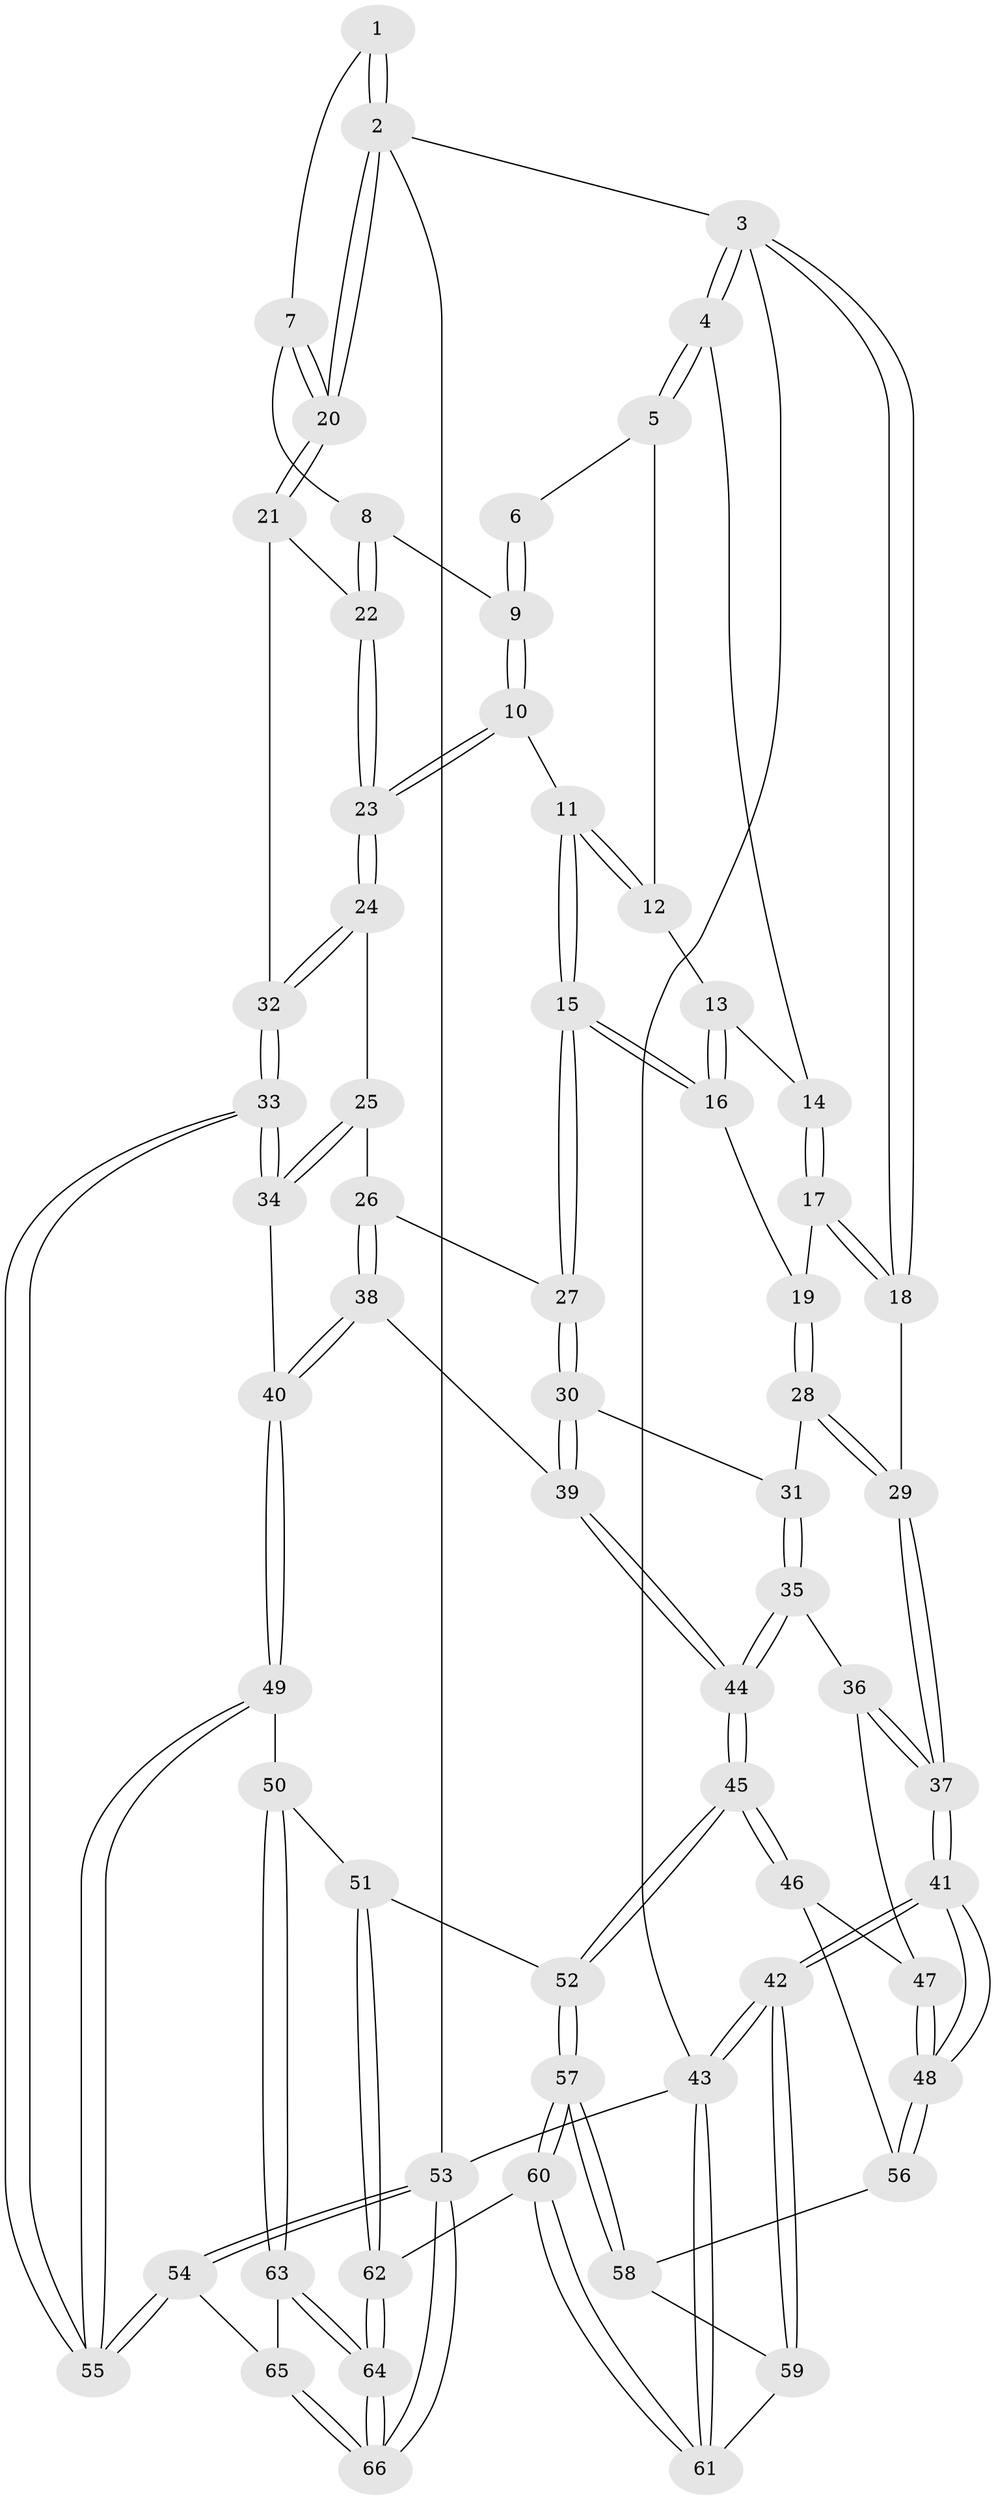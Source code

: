 // coarse degree distribution, {2: 0.0425531914893617, 4: 0.40425531914893614, 3: 0.5531914893617021}
// Generated by graph-tools (version 1.1) at 2025/38/03/04/25 23:38:30]
// undirected, 66 vertices, 162 edges
graph export_dot {
  node [color=gray90,style=filled];
  1 [pos="+0.8473939326924297+0"];
  2 [pos="+1+0"];
  3 [pos="+0+0"];
  4 [pos="+0.22400341547182595+0"];
  5 [pos="+0.48865098778179145+0"];
  6 [pos="+0.6506598271427254+0"];
  7 [pos="+0.78309290178944+0.09522724557689116"];
  8 [pos="+0.7827314144549042+0.09564395417923147"];
  9 [pos="+0.6973933477835894+0.08900921434979543"];
  10 [pos="+0.5994472677106275+0.18249379381802636"];
  11 [pos="+0.5679875580485676+0.1827569238960594"];
  12 [pos="+0.5086008330119108+0.006063358462531936"];
  13 [pos="+0.41576603410981006+0.07039414661434673"];
  14 [pos="+0.2520492415095654+0"];
  15 [pos="+0.4201971441178812+0.27126682733130925"];
  16 [pos="+0.41266795694874675+0.2661607622565728"];
  17 [pos="+0.2743966362794653+0.1504763355831919"];
  18 [pos="+0+0.20161241943756117"];
  19 [pos="+0.32670345022866976+0.22556824011864476"];
  20 [pos="+1+0"];
  21 [pos="+1+0.15011631114672186"];
  22 [pos="+0.8265927052156273+0.15071394056870094"];
  23 [pos="+0.7878575918704419+0.3719766079496288"];
  24 [pos="+0.7990872865125953+0.3953045285641965"];
  25 [pos="+0.758080713443929+0.41621358483685195"];
  26 [pos="+0.6242024060619674+0.4821077550966517"];
  27 [pos="+0.4285806850379035+0.3873232326937682"];
  28 [pos="+0.0692804792958993+0.38091587122876674"];
  29 [pos="+0+0.3068077224323784"];
  30 [pos="+0.3642870002218054+0.47429623087379724"];
  31 [pos="+0.16724375570173472+0.47998902634917406"];
  32 [pos="+1+0.48097365785896906"];
  33 [pos="+1+0.6138046049027385"];
  34 [pos="+0.7091620771323282+0.6728561641475888"];
  35 [pos="+0.15327716558813556+0.5787459638175679"];
  36 [pos="+0.11868602972003667+0.6347406442300592"];
  37 [pos="+0+0.5314546073105603"];
  38 [pos="+0.6035750319612214+0.6328568646228385"];
  39 [pos="+0.3782595162020566+0.573633592264131"];
  40 [pos="+0.6195724491282112+0.6918508526033131"];
  41 [pos="+0+0.866717422960742"];
  42 [pos="+0+1"];
  43 [pos="+0+1"];
  44 [pos="+0.34616458404239336+0.6858048520538707"];
  45 [pos="+0.34900791623475114+0.7742743533093316"];
  46 [pos="+0.20174071379997413+0.7643559966784099"];
  47 [pos="+0.11798293589868226+0.6516898931124149"];
  48 [pos="+0+0.8190823079901146"];
  49 [pos="+0.599745766012027+0.7498849107867358"];
  50 [pos="+0.5635875648281589+0.805610916637496"];
  51 [pos="+0.5452995597662016+0.8066169222484466"];
  52 [pos="+0.3694384071144736+0.7999545074440244"];
  53 [pos="+1+1"];
  54 [pos="+1+0.9333876379187374"];
  55 [pos="+1+0.8799460624245818"];
  56 [pos="+0.11870600567438448+0.8340843545499174"];
  57 [pos="+0.30625860298781077+0.9924036031099284"];
  58 [pos="+0.15072388190944924+0.9118759072904319"];
  59 [pos="+0.13393892719348308+0.9286561412546751"];
  60 [pos="+0.3214313210265005+1"];
  61 [pos="+0.15959665963719497+1"];
  62 [pos="+0.3664692123166721+1"];
  63 [pos="+0.5831280870383834+0.8389302985415598"];
  64 [pos="+0.6681832996276226+1"];
  65 [pos="+0.7246075945954981+0.8711510123425725"];
  66 [pos="+0.7074613979186456+1"];
  1 -- 2;
  1 -- 2;
  1 -- 7;
  2 -- 3;
  2 -- 20;
  2 -- 20;
  2 -- 53;
  3 -- 4;
  3 -- 4;
  3 -- 18;
  3 -- 18;
  3 -- 43;
  4 -- 5;
  4 -- 5;
  4 -- 14;
  5 -- 6;
  5 -- 12;
  6 -- 9;
  6 -- 9;
  7 -- 8;
  7 -- 20;
  7 -- 20;
  8 -- 9;
  8 -- 22;
  8 -- 22;
  9 -- 10;
  9 -- 10;
  10 -- 11;
  10 -- 23;
  10 -- 23;
  11 -- 12;
  11 -- 12;
  11 -- 15;
  11 -- 15;
  12 -- 13;
  13 -- 14;
  13 -- 16;
  13 -- 16;
  14 -- 17;
  14 -- 17;
  15 -- 16;
  15 -- 16;
  15 -- 27;
  15 -- 27;
  16 -- 19;
  17 -- 18;
  17 -- 18;
  17 -- 19;
  18 -- 29;
  19 -- 28;
  19 -- 28;
  20 -- 21;
  20 -- 21;
  21 -- 22;
  21 -- 32;
  22 -- 23;
  22 -- 23;
  23 -- 24;
  23 -- 24;
  24 -- 25;
  24 -- 32;
  24 -- 32;
  25 -- 26;
  25 -- 34;
  25 -- 34;
  26 -- 27;
  26 -- 38;
  26 -- 38;
  27 -- 30;
  27 -- 30;
  28 -- 29;
  28 -- 29;
  28 -- 31;
  29 -- 37;
  29 -- 37;
  30 -- 31;
  30 -- 39;
  30 -- 39;
  31 -- 35;
  31 -- 35;
  32 -- 33;
  32 -- 33;
  33 -- 34;
  33 -- 34;
  33 -- 55;
  33 -- 55;
  34 -- 40;
  35 -- 36;
  35 -- 44;
  35 -- 44;
  36 -- 37;
  36 -- 37;
  36 -- 47;
  37 -- 41;
  37 -- 41;
  38 -- 39;
  38 -- 40;
  38 -- 40;
  39 -- 44;
  39 -- 44;
  40 -- 49;
  40 -- 49;
  41 -- 42;
  41 -- 42;
  41 -- 48;
  41 -- 48;
  42 -- 43;
  42 -- 43;
  42 -- 59;
  42 -- 59;
  43 -- 53;
  43 -- 61;
  43 -- 61;
  44 -- 45;
  44 -- 45;
  45 -- 46;
  45 -- 46;
  45 -- 52;
  45 -- 52;
  46 -- 47;
  46 -- 56;
  47 -- 48;
  47 -- 48;
  48 -- 56;
  48 -- 56;
  49 -- 50;
  49 -- 55;
  49 -- 55;
  50 -- 51;
  50 -- 63;
  50 -- 63;
  51 -- 52;
  51 -- 62;
  51 -- 62;
  52 -- 57;
  52 -- 57;
  53 -- 54;
  53 -- 54;
  53 -- 66;
  53 -- 66;
  54 -- 55;
  54 -- 55;
  54 -- 65;
  56 -- 58;
  57 -- 58;
  57 -- 58;
  57 -- 60;
  57 -- 60;
  58 -- 59;
  59 -- 61;
  60 -- 61;
  60 -- 61;
  60 -- 62;
  62 -- 64;
  62 -- 64;
  63 -- 64;
  63 -- 64;
  63 -- 65;
  64 -- 66;
  64 -- 66;
  65 -- 66;
  65 -- 66;
}

